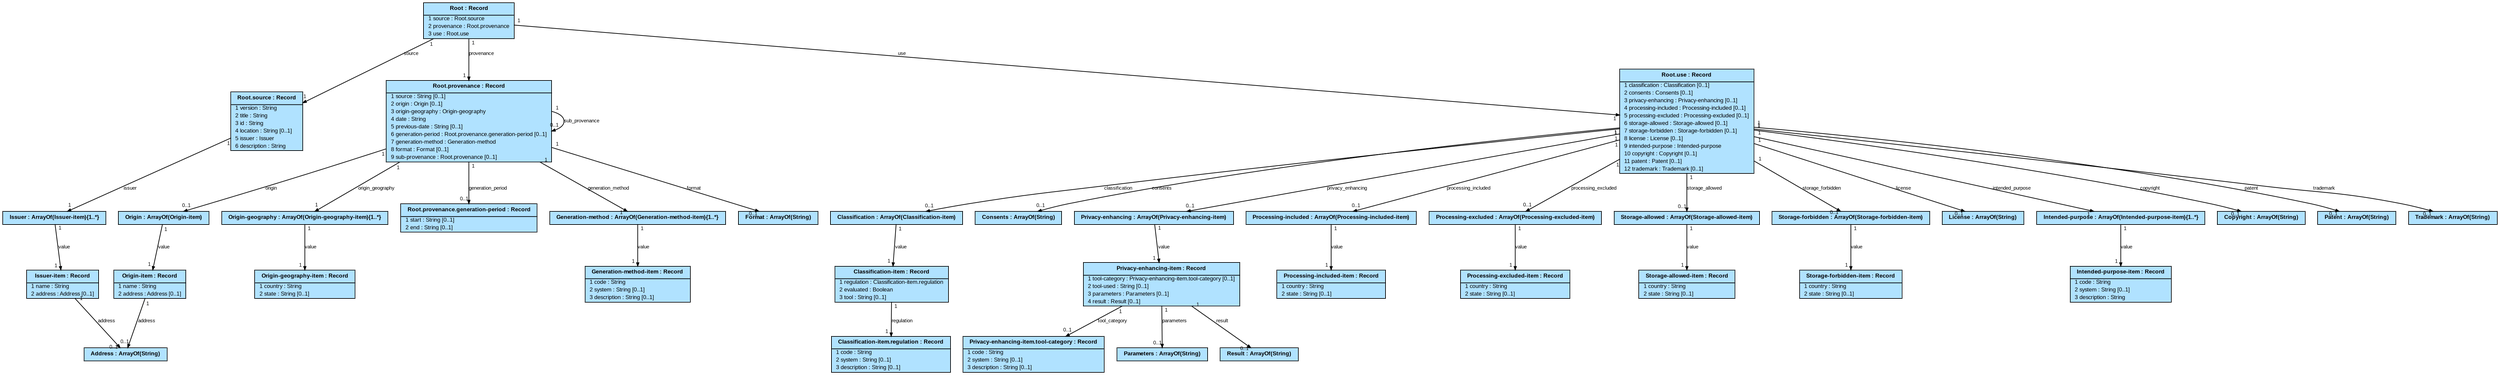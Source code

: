 # package: https://dataandtrustalliance.org/data-provenance-standard-1.0.0.schema/
# jadn_version: http://oasis-open.org/openc2/jadn/v2.0/schema/
# description: The Data Provenance Standard is made up of three groups of metadata elements: Source, Provenance, and Use.
# roots: ['Root']
# config: {'$MaxString': 1000, '$FieldName': '^[$a-z][-_$A-Za-z0-9]{0,63}$'}

digraph G {
  graph [fontname=Arial, fontsize=12];
  node [fontname=Arial, fontsize=8, shape=plain, style=filled, fillcolor=lightskyblue1];
  edge [fontname=Arial, fontsize=7, arrowsize=0.5, labelangle=45.0, labeldistance=0.9];
  bgcolor="transparent";

n0 [label=<<table cellborder="0" cellpadding="1" cellspacing="0">
<tr><td cellpadding="4"><b>  Root : Record  </b></td></tr><hr/>
  <tr><td align="left">  1 source : Root.source  </td></tr>
  <tr><td align="left">  2 provenance : Root.provenance  </td></tr>
  <tr><td align="left">  3 use : Root.use  </td></tr>
</table>>]

n1 [label=<<table cellborder="0" cellpadding="1" cellspacing="0">
<tr><td cellpadding="4"><b>  Root.source : Record  </b></td></tr><hr/>
  <tr><td align="left">  1 version : String  </td></tr>
  <tr><td align="left">  2 title : String  </td></tr>
  <tr><td align="left">  3 id : String  </td></tr>
  <tr><td align="left">  4 location : String [0..1]  </td></tr>
  <tr><td align="left">  5 issuer : Issuer  </td></tr>
  <tr><td align="left">  6 description : String  </td></tr>
</table>>]

n2 [label=<<table cellborder="0" cellpadding="1" cellspacing="0">
<tr><td cellpadding="4"><b>  Issuer : ArrayOf(Issuer-item){1..*}  </b></td></tr>
</table>>]

n3 [label=<<table cellborder="0" cellpadding="1" cellspacing="0">
<tr><td cellpadding="4"><b>  Issuer-item : Record  </b></td></tr><hr/>
  <tr><td align="left">  1 name : String  </td></tr>
  <tr><td align="left">  2 address : Address [0..1]  </td></tr>
</table>>]

n4 [label=<<table cellborder="0" cellpadding="1" cellspacing="0">
<tr><td cellpadding="4"><b>  Address : ArrayOf(String)  </b></td></tr>
</table>>]

n5 [label=<<table cellborder="0" cellpadding="1" cellspacing="0">
<tr><td cellpadding="4"><b>  Root.provenance : Record  </b></td></tr><hr/>
  <tr><td align="left">  1 source : String [0..1]  </td></tr>
  <tr><td align="left">  2 origin : Origin [0..1]  </td></tr>
  <tr><td align="left">  3 origin-geography : Origin-geography  </td></tr>
  <tr><td align="left">  4 date : String  </td></tr>
  <tr><td align="left">  5 previous-date : String [0..1]  </td></tr>
  <tr><td align="left">  6 generation-period : Root.provenance.generation-period [0..1]  </td></tr>
  <tr><td align="left">  7 generation-method : Generation-method  </td></tr>
  <tr><td align="left">  8 format : Format [0..1]  </td></tr>
  <tr><td align="left">  9 sub-provenance : Root.provenance [0..1]  </td></tr>
</table>>]

n6 [label=<<table cellborder="0" cellpadding="1" cellspacing="0">
<tr><td cellpadding="4"><b>  Origin : ArrayOf(Origin-item)  </b></td></tr>
</table>>]

n7 [label=<<table cellborder="0" cellpadding="1" cellspacing="0">
<tr><td cellpadding="4"><b>  Origin-item : Record  </b></td></tr><hr/>
  <tr><td align="left">  1 name : String  </td></tr>
  <tr><td align="left">  2 address : Address [0..1]  </td></tr>
</table>>]

n8 [label=<<table cellborder="0" cellpadding="1" cellspacing="0">
<tr><td cellpadding="4"><b>  Origin-geography : ArrayOf(Origin-geography-item){1..*}  </b></td></tr>
</table>>]

n9 [label=<<table cellborder="0" cellpadding="1" cellspacing="0">
<tr><td cellpadding="4"><b>  Origin-geography-item : Record  </b></td></tr><hr/>
  <tr><td align="left">  1 country : String  </td></tr>
  <tr><td align="left">  2 state : String [0..1]  </td></tr>
</table>>]

n10 [label=<<table cellborder="0" cellpadding="1" cellspacing="0">
<tr><td cellpadding="4"><b>  Root.provenance.generation-period : Record  </b></td></tr><hr/>
  <tr><td align="left">  1 start : String [0..1]  </td></tr>
  <tr><td align="left">  2 end : String [0..1]  </td></tr>
</table>>]

n11 [label=<<table cellborder="0" cellpadding="1" cellspacing="0">
<tr><td cellpadding="4"><b>  Generation-method : ArrayOf(Generation-method-item){1..*}  </b></td></tr>
</table>>]

n12 [label=<<table cellborder="0" cellpadding="1" cellspacing="0">
<tr><td cellpadding="4"><b>  Generation-method-item : Record  </b></td></tr><hr/>
  <tr><td align="left">  1 code : String  </td></tr>
  <tr><td align="left">  2 system : String [0..1]  </td></tr>
  <tr><td align="left">  3 description : String [0..1]  </td></tr>
</table>>]

n13 [label=<<table cellborder="0" cellpadding="1" cellspacing="0">
<tr><td cellpadding="4"><b>  Format : ArrayOf(String)  </b></td></tr>
</table>>]

n14 [label=<<table cellborder="0" cellpadding="1" cellspacing="0">
<tr><td cellpadding="4"><b>  Root.use : Record  </b></td></tr><hr/>
  <tr><td align="left">  1 classification : Classification [0..1]  </td></tr>
  <tr><td align="left">  2 consents : Consents [0..1]  </td></tr>
  <tr><td align="left">  3 privacy-enhancing : Privacy-enhancing [0..1]  </td></tr>
  <tr><td align="left">  4 processing-included : Processing-included [0..1]  </td></tr>
  <tr><td align="left">  5 processing-excluded : Processing-excluded [0..1]  </td></tr>
  <tr><td align="left">  6 storage-allowed : Storage-allowed [0..1]  </td></tr>
  <tr><td align="left">  7 storage-forbidden : Storage-forbidden [0..1]  </td></tr>
  <tr><td align="left">  8 license : License [0..1]  </td></tr>
  <tr><td align="left">  9 intended-purpose : Intended-purpose  </td></tr>
  <tr><td align="left">  10 copyright : Copyright [0..1]  </td></tr>
  <tr><td align="left">  11 patent : Patent [0..1]  </td></tr>
  <tr><td align="left">  12 trademark : Trademark [0..1]  </td></tr>
</table>>]

n15 [label=<<table cellborder="0" cellpadding="1" cellspacing="0">
<tr><td cellpadding="4"><b>  Classification : ArrayOf(Classification-item)  </b></td></tr>
</table>>]

n16 [label=<<table cellborder="0" cellpadding="1" cellspacing="0">
<tr><td cellpadding="4"><b>  Classification-item : Record  </b></td></tr><hr/>
  <tr><td align="left">  1 regulation : Classification-item.regulation  </td></tr>
  <tr><td align="left">  2 evaluated : Boolean  </td></tr>
  <tr><td align="left">  3 tool : String [0..1]  </td></tr>
</table>>]

n17 [label=<<table cellborder="0" cellpadding="1" cellspacing="0">
<tr><td cellpadding="4"><b>  Classification-item.regulation : Record  </b></td></tr><hr/>
  <tr><td align="left">  1 code : String  </td></tr>
  <tr><td align="left">  2 system : String [0..1]  </td></tr>
  <tr><td align="left">  3 description : String [0..1]  </td></tr>
</table>>]

n18 [label=<<table cellborder="0" cellpadding="1" cellspacing="0">
<tr><td cellpadding="4"><b>  Consents : ArrayOf(String)  </b></td></tr>
</table>>]

n19 [label=<<table cellborder="0" cellpadding="1" cellspacing="0">
<tr><td cellpadding="4"><b>  Privacy-enhancing : ArrayOf(Privacy-enhancing-item)  </b></td></tr>
</table>>]

n20 [label=<<table cellborder="0" cellpadding="1" cellspacing="0">
<tr><td cellpadding="4"><b>  Privacy-enhancing-item : Record  </b></td></tr><hr/>
  <tr><td align="left">  1 tool-category : Privacy-enhancing-item.tool-category [0..1]  </td></tr>
  <tr><td align="left">  2 tool-used : String [0..1]  </td></tr>
  <tr><td align="left">  3 parameters : Parameters [0..1]  </td></tr>
  <tr><td align="left">  4 result : Result [0..1]  </td></tr>
</table>>]

n21 [label=<<table cellborder="0" cellpadding="1" cellspacing="0">
<tr><td cellpadding="4"><b>  Privacy-enhancing-item.tool-category : Record  </b></td></tr><hr/>
  <tr><td align="left">  1 code : String  </td></tr>
  <tr><td align="left">  2 system : String [0..1]  </td></tr>
  <tr><td align="left">  3 description : String [0..1]  </td></tr>
</table>>]

n22 [label=<<table cellborder="0" cellpadding="1" cellspacing="0">
<tr><td cellpadding="4"><b>  Parameters : ArrayOf(String)  </b></td></tr>
</table>>]

n23 [label=<<table cellborder="0" cellpadding="1" cellspacing="0">
<tr><td cellpadding="4"><b>  Result : ArrayOf(String)  </b></td></tr>
</table>>]

n24 [label=<<table cellborder="0" cellpadding="1" cellspacing="0">
<tr><td cellpadding="4"><b>  Processing-included : ArrayOf(Processing-included-item)  </b></td></tr>
</table>>]

n25 [label=<<table cellborder="0" cellpadding="1" cellspacing="0">
<tr><td cellpadding="4"><b>  Processing-included-item : Record  </b></td></tr><hr/>
  <tr><td align="left">  1 country : String  </td></tr>
  <tr><td align="left">  2 state : String [0..1]  </td></tr>
</table>>]

n26 [label=<<table cellborder="0" cellpadding="1" cellspacing="0">
<tr><td cellpadding="4"><b>  Processing-excluded : ArrayOf(Processing-excluded-item)  </b></td></tr>
</table>>]

n27 [label=<<table cellborder="0" cellpadding="1" cellspacing="0">
<tr><td cellpadding="4"><b>  Processing-excluded-item : Record  </b></td></tr><hr/>
  <tr><td align="left">  1 country : String  </td></tr>
  <tr><td align="left">  2 state : String [0..1]  </td></tr>
</table>>]

n28 [label=<<table cellborder="0" cellpadding="1" cellspacing="0">
<tr><td cellpadding="4"><b>  Storage-allowed : ArrayOf(Storage-allowed-item)  </b></td></tr>
</table>>]

n29 [label=<<table cellborder="0" cellpadding="1" cellspacing="0">
<tr><td cellpadding="4"><b>  Storage-allowed-item : Record  </b></td></tr><hr/>
  <tr><td align="left">  1 country : String  </td></tr>
  <tr><td align="left">  2 state : String [0..1]  </td></tr>
</table>>]

n30 [label=<<table cellborder="0" cellpadding="1" cellspacing="0">
<tr><td cellpadding="4"><b>  Storage-forbidden : ArrayOf(Storage-forbidden-item)  </b></td></tr>
</table>>]

n31 [label=<<table cellborder="0" cellpadding="1" cellspacing="0">
<tr><td cellpadding="4"><b>  Storage-forbidden-item : Record  </b></td></tr><hr/>
  <tr><td align="left">  1 country : String  </td></tr>
  <tr><td align="left">  2 state : String [0..1]  </td></tr>
</table>>]

n32 [label=<<table cellborder="0" cellpadding="1" cellspacing="0">
<tr><td cellpadding="4"><b>  License : ArrayOf(String)  </b></td></tr>
</table>>]

n33 [label=<<table cellborder="0" cellpadding="1" cellspacing="0">
<tr><td cellpadding="4"><b>  Intended-purpose : ArrayOf(Intended-purpose-item){1..*}  </b></td></tr>
</table>>]

n34 [label=<<table cellborder="0" cellpadding="1" cellspacing="0">
<tr><td cellpadding="4"><b>  Intended-purpose-item : Record  </b></td></tr><hr/>
  <tr><td align="left">  1 code : String  </td></tr>
  <tr><td align="left">  2 system : String [0..1]  </td></tr>
  <tr><td align="left">  3 description : String  </td></tr>
</table>>]

n35 [label=<<table cellborder="0" cellpadding="1" cellspacing="0">
<tr><td cellpadding="4"><b>  Copyright : ArrayOf(String)  </b></td></tr>
</table>>]

n36 [label=<<table cellborder="0" cellpadding="1" cellspacing="0">
<tr><td cellpadding="4"><b>  Patent : ArrayOf(String)  </b></td></tr>
</table>>]

n37 [label=<<table cellborder="0" cellpadding="1" cellspacing="0">
<tr><td cellpadding="4"><b>  Trademark : ArrayOf(String)  </b></td></tr>
</table>>]

  n0 -> n1 [label=source, headlabel="1", taillabel="1"]
  n0 -> n5 [label=provenance, headlabel="1", taillabel="1"]
  n0 -> n14 [label=use, headlabel="1", taillabel="1"]
  n1 -> n2 [label=issuer, headlabel="1", taillabel="1"]
  n2 -> n3 [label=value, headlabel="1", taillabel="1"]
  n3 -> n4 [label=address, headlabel="0..1", taillabel="1"]
  n5 -> n6 [label=origin, headlabel="0..1", taillabel="1"]
  n5 -> n8 [label=origin_geography, headlabel="1", taillabel="1"]
  n5 -> n10 [label=generation_period, headlabel="0..1", taillabel="1"]
  n5 -> n11 [label=generation_method, headlabel="1", taillabel="1"]
  n5 -> n13 [label=format, headlabel="0..1", taillabel="1"]
  n5 -> n5 [label=sub_provenance, headlabel="0..1", taillabel="1"]
  n6 -> n7 [label=value, headlabel="1", taillabel="1"]
  n7 -> n4 [label=address, headlabel="0..1", taillabel="1"]
  n8 -> n9 [label=value, headlabel="1", taillabel="1"]
  n11 -> n12 [label=value, headlabel="1", taillabel="1"]
  n14 -> n15 [label=classification, headlabel="0..1", taillabel="1"]
  n14 -> n18 [label=consents, headlabel="0..1", taillabel="1"]
  n14 -> n19 [label=privacy_enhancing, headlabel="0..1", taillabel="1"]
  n14 -> n24 [label=processing_included, headlabel="0..1", taillabel="1"]
  n14 -> n26 [label=processing_excluded, headlabel="0..1", taillabel="1"]
  n14 -> n28 [label=storage_allowed, headlabel="0..1", taillabel="1"]
  n14 -> n30 [label=storage_forbidden, headlabel="0..1", taillabel="1"]
  n14 -> n32 [label=license, headlabel="0..1", taillabel="1"]
  n14 -> n33 [label=intended_purpose, headlabel="1", taillabel="1"]
  n14 -> n35 [label=copyright, headlabel="0..1", taillabel="1"]
  n14 -> n36 [label=patent, headlabel="0..1", taillabel="1"]
  n14 -> n37 [label=trademark, headlabel="0..1", taillabel="1"]
  n15 -> n16 [label=value, headlabel="1", taillabel="1"]
  n16 -> n17 [label=regulation, headlabel="1", taillabel="1"]
  n19 -> n20 [label=value, headlabel="1", taillabel="1"]
  n20 -> n21 [label=tool_category, headlabel="0..1", taillabel="1"]
  n20 -> n22 [label=parameters, headlabel="0..1", taillabel="1"]
  n20 -> n23 [label=result, headlabel="0..1", taillabel="1"]
  n24 -> n25 [label=value, headlabel="1", taillabel="1"]
  n26 -> n27 [label=value, headlabel="1", taillabel="1"]
  n28 -> n29 [label=value, headlabel="1", taillabel="1"]
  n30 -> n31 [label=value, headlabel="1", taillabel="1"]
  n33 -> n34 [label=value, headlabel="1", taillabel="1"]
}
